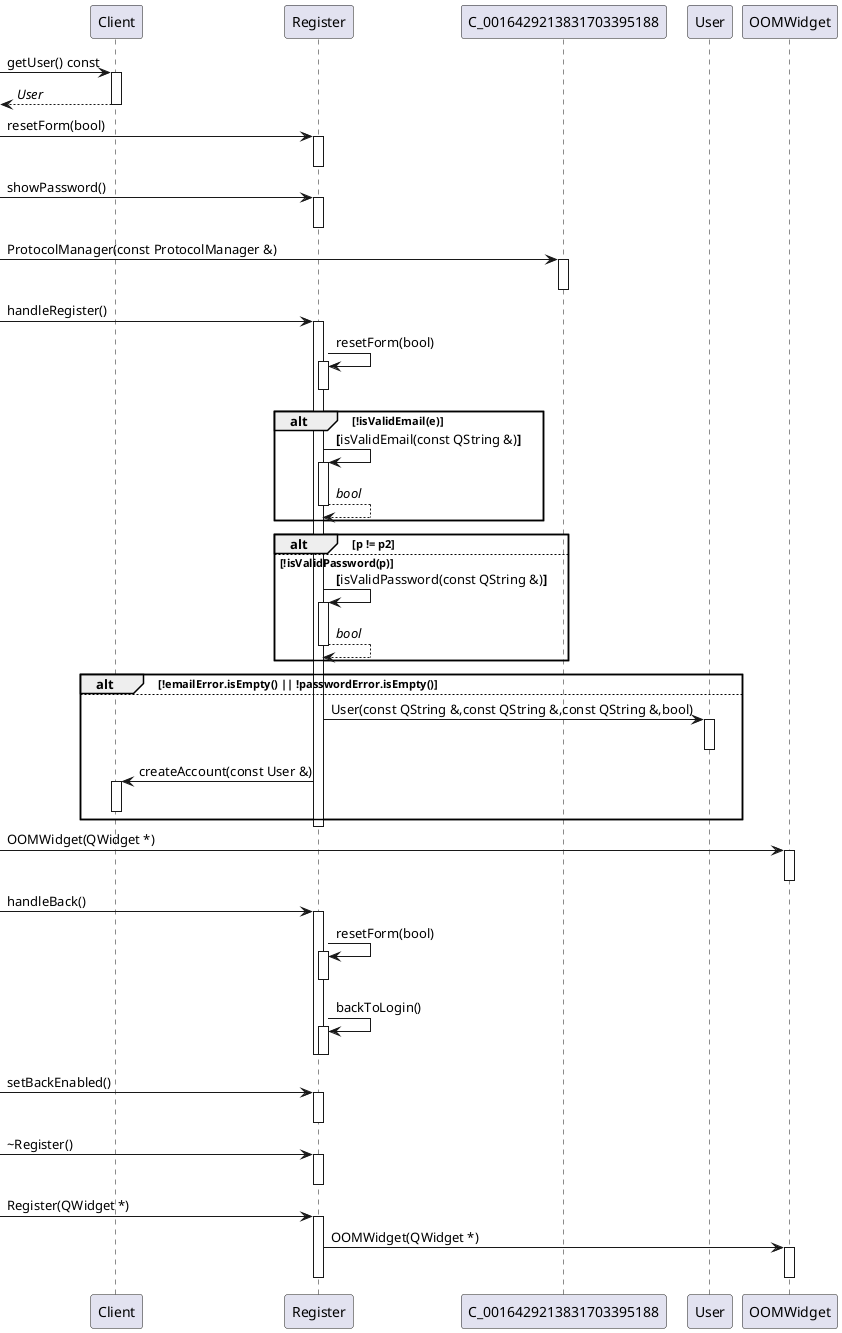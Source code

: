 @startuml
participant "Client" as C_0009036792685107474111
[-> C_0009036792685107474111 : getUser() const
activate C_0009036792685107474111
[<-- C_0009036792685107474111 : //User//
deactivate C_0009036792685107474111
participant "Register" as C_0007926232458949256986
[-> C_0007926232458949256986 : resetForm(bool)
activate C_0007926232458949256986
deactivate C_0007926232458949256986
[-> C_0007926232458949256986 : showPassword()
activate C_0007926232458949256986
deactivate C_0007926232458949256986
[-> C_0016429213831703395188 : ProtocolManager(const ProtocolManager &)
activate C_0016429213831703395188
deactivate C_0016429213831703395188
[-> C_0007926232458949256986 : handleRegister()
activate C_0007926232458949256986
C_0007926232458949256986 -> C_0007926232458949256986 : resetForm(bool)
activate C_0007926232458949256986
deactivate C_0007926232458949256986
alt !isValidEmail(e)
C_0007926232458949256986 -> C_0007926232458949256986 : **[**isValidEmail(const QString &)**]**
activate C_0007926232458949256986
C_0007926232458949256986 --> C_0007926232458949256986 : //bool//
deactivate C_0007926232458949256986
end
alt p != p2
else !isValidPassword(p)
C_0007926232458949256986 -> C_0007926232458949256986 : **[**isValidPassword(const QString &)**]**
activate C_0007926232458949256986
C_0007926232458949256986 --> C_0007926232458949256986 : //bool//
deactivate C_0007926232458949256986
end
alt !emailError.isEmpty() || !passwordError.isEmpty()
else
participant "User" as C_0013909460443608576024
C_0007926232458949256986 -> C_0013909460443608576024 : User(const QString &,const QString &,const QString &,bool)
activate C_0013909460443608576024
deactivate C_0013909460443608576024
C_0007926232458949256986 -> C_0009036792685107474111 : createAccount(const User &)
activate C_0009036792685107474111
deactivate C_0009036792685107474111
end
deactivate C_0007926232458949256986
participant "OOMWidget" as C_0014848441550523525489
[-> C_0014848441550523525489 : OOMWidget(QWidget *)
activate C_0014848441550523525489
deactivate C_0014848441550523525489
[-> C_0007926232458949256986 : handleBack()
activate C_0007926232458949256986
C_0007926232458949256986 -> C_0007926232458949256986 : resetForm(bool)
activate C_0007926232458949256986
deactivate C_0007926232458949256986
C_0007926232458949256986 -> C_0007926232458949256986 : backToLogin()
activate C_0007926232458949256986
deactivate C_0007926232458949256986
deactivate C_0007926232458949256986
[-> C_0007926232458949256986 : setBackEnabled()
activate C_0007926232458949256986
deactivate C_0007926232458949256986
[-> C_0007926232458949256986 : ~Register()
activate C_0007926232458949256986
deactivate C_0007926232458949256986
[-> C_0007926232458949256986 : Register(QWidget *)
activate C_0007926232458949256986
C_0007926232458949256986 -> C_0014848441550523525489 : OOMWidget(QWidget *)
activate C_0014848441550523525489
deactivate C_0014848441550523525489
deactivate C_0007926232458949256986

'Generated with clang-uml, version 0.6.0
'LLVM version clang version 18.1.8 (Fedora 18.1.8-1.fc40)
@enduml

